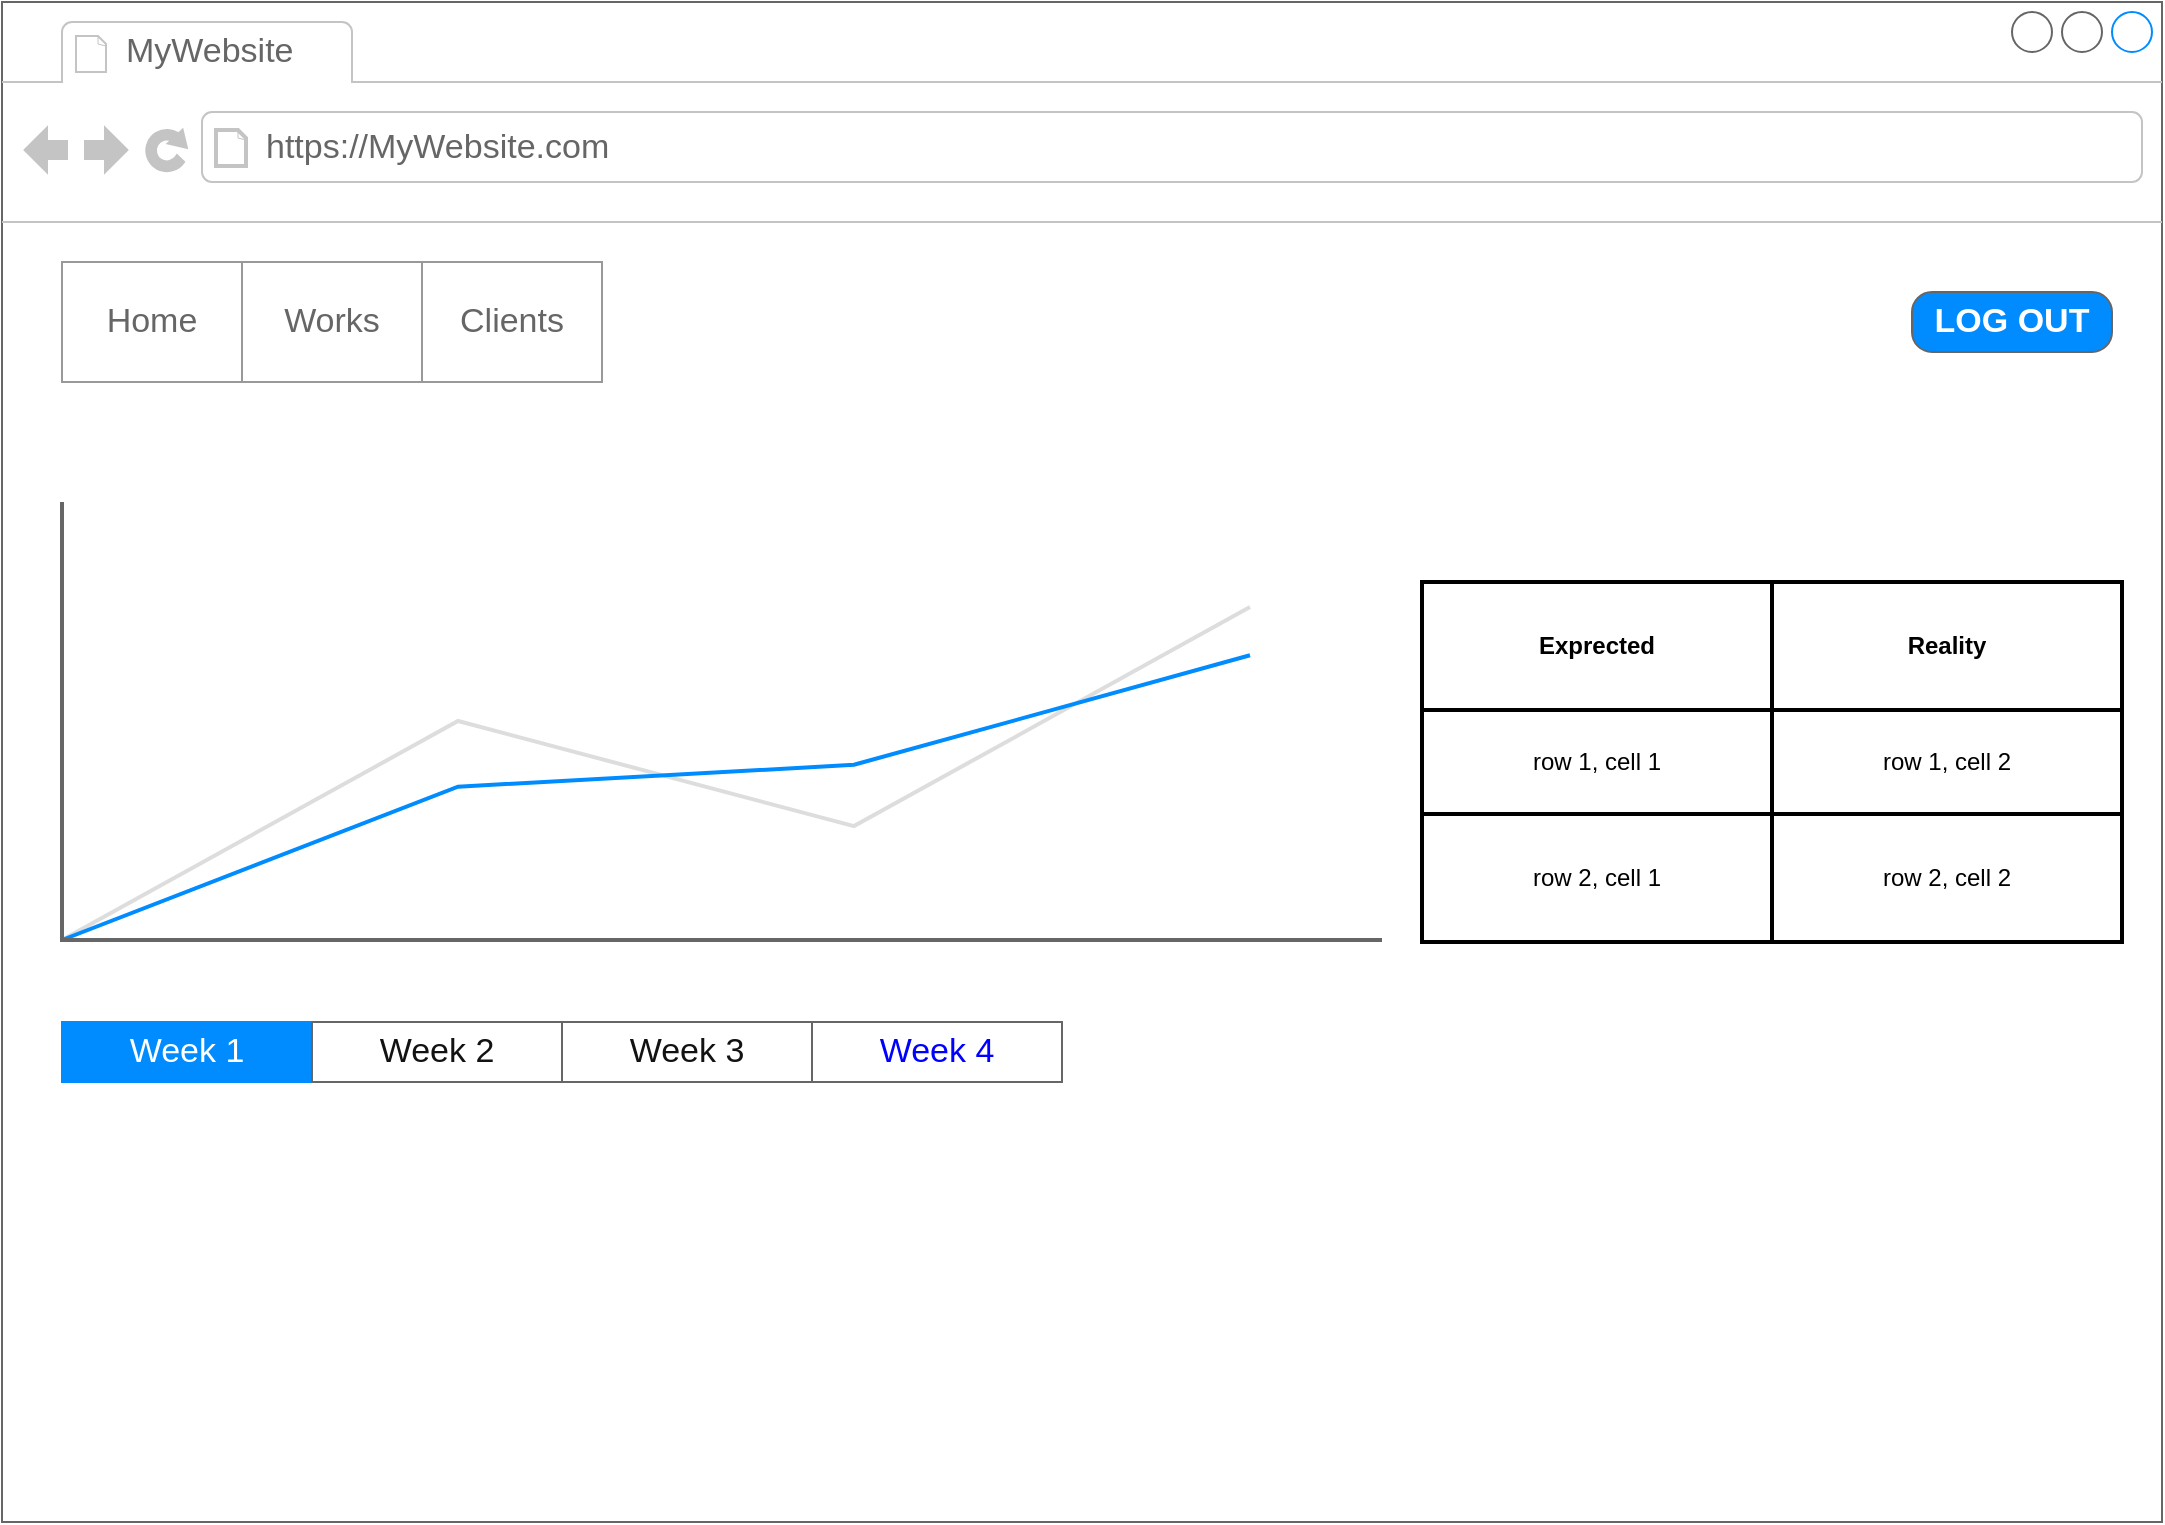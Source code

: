 <mxfile version="26.1.2" pages="4">
  <diagram id="oakZgXunl-xZXMiQX69y" name="Home">
    <mxGraphModel dx="1588" dy="840" grid="1" gridSize="10" guides="1" tooltips="1" connect="1" arrows="1" fold="1" page="1" pageScale="1" pageWidth="1169" pageHeight="827" math="0" shadow="0">
      <root>
        <mxCell id="0" />
        <mxCell id="1" parent="0" />
        <UserObject label="" link="data:page/id,JRR9_8qHI7fLhvj9eIIW" id="lMAHNTts_GZT-Zwx7K5v-1">
          <mxCell style="strokeWidth=1;shadow=0;dashed=0;align=center;html=1;shape=mxgraph.mockup.containers.browserWindow;rSize=0;strokeColor=#666666;strokeColor2=#008cff;strokeColor3=#c4c4c4;mainText=,;recursiveResize=0;" vertex="1" parent="1">
            <mxGeometry x="40" y="60" width="1080" height="760" as="geometry" />
          </mxCell>
        </UserObject>
        <mxCell id="lMAHNTts_GZT-Zwx7K5v-2" value="MyWebsite" style="strokeWidth=1;shadow=0;dashed=0;align=center;html=1;shape=mxgraph.mockup.containers.anchor;fontSize=17;fontColor=#666666;align=left;whiteSpace=wrap;" vertex="1" parent="lMAHNTts_GZT-Zwx7K5v-1">
          <mxGeometry x="60" y="12" width="110" height="26" as="geometry" />
        </mxCell>
        <mxCell id="lMAHNTts_GZT-Zwx7K5v-3" value="https://MyWebsite.com" style="strokeWidth=1;shadow=0;dashed=0;align=center;html=1;shape=mxgraph.mockup.containers.anchor;rSize=0;fontSize=17;fontColor=#666666;align=left;" vertex="1" parent="lMAHNTts_GZT-Zwx7K5v-1">
          <mxGeometry x="130" y="60" width="250" height="26" as="geometry" />
        </mxCell>
        <UserObject label="" id="QwOwT2vJdSfn-jVmdGyz-1">
          <mxCell style="swimlane;shape=mxgraph.bootstrap.anchor;strokeColor=#999999;fillColor=#ffffff;fontColor=#666666;childLayout=stackLayout;horizontal=0;startSize=0;horizontalStack=1;resizeParent=1;resizeParentMax=0;resizeLast=0;collapsible=0;marginBottom=0;whiteSpace=wrap;html=1;" vertex="1" parent="lMAHNTts_GZT-Zwx7K5v-1">
            <mxGeometry x="30" y="130" width="270" height="60" as="geometry" />
          </mxCell>
        </UserObject>
        <UserObject label="Home" link="data:page/id,oakZgXunl-xZXMiQX69y" id="QwOwT2vJdSfn-jVmdGyz-2">
          <mxCell style="text;strokeColor=inherit;align=center;verticalAlign=middle;spacingLeft=10;spacingRight=10;overflow=hidden;points=[[0,0.5],[1,0.5]];portConstraint=eastwest;rotatable=0;whiteSpace=wrap;html=1;fillColor=inherit;fontColor=inherit;fontSize=17;" vertex="1" parent="QwOwT2vJdSfn-jVmdGyz-1">
            <mxGeometry width="90" height="60" as="geometry" />
          </mxCell>
        </UserObject>
        <UserObject label="Works" link="data:page/id,rUJDB2e1-aHOKuN4V77b" id="QwOwT2vJdSfn-jVmdGyz-3">
          <mxCell style="text;strokeColor=inherit;align=center;verticalAlign=middle;spacingLeft=10;spacingRight=10;overflow=hidden;points=[[0,0.5],[1,0.5]];portConstraint=eastwest;rotatable=0;whiteSpace=wrap;html=1;fillColor=inherit;fontColor=inherit;fontSize=17;" vertex="1" parent="QwOwT2vJdSfn-jVmdGyz-1">
            <mxGeometry x="90" width="90" height="60" as="geometry" />
          </mxCell>
        </UserObject>
        <UserObject label="Clients" link="data:page/id,JRR9_8qHI7fLhvj9eIIW" id="QwOwT2vJdSfn-jVmdGyz-4">
          <mxCell style="text;strokeColor=inherit;align=center;verticalAlign=middle;spacingLeft=10;spacingRight=10;overflow=hidden;points=[[0,0.5],[1,0.5]];portConstraint=eastwest;rotatable=0;whiteSpace=wrap;html=1;fillColor=inherit;fontColor=inherit;fontSize=17;" vertex="1" parent="QwOwT2vJdSfn-jVmdGyz-1">
            <mxGeometry x="180" width="90" height="60" as="geometry" />
          </mxCell>
        </UserObject>
        <mxCell id="-QMi8itpTTiqh_sRAj96-1" value="LOG OUT" style="strokeWidth=1;shadow=0;dashed=0;align=center;html=1;shape=mxgraph.mockup.buttons.button;strokeColor=#666666;fontColor=#ffffff;mainText=;buttonStyle=round;fontSize=17;fontStyle=1;fillColor=light-dark(#008CFF,#990000);whiteSpace=wrap;" vertex="1" parent="lMAHNTts_GZT-Zwx7K5v-1">
          <mxGeometry x="955" y="145" width="100" height="30" as="geometry" />
        </mxCell>
        <mxCell id="-QMi8itpTTiqh_sRAj96-2" value="" style="verticalLabelPosition=bottom;shadow=0;dashed=0;align=center;html=1;verticalAlign=top;strokeWidth=1;shape=mxgraph.mockup.graphics.lineChart;strokeColor=none;strokeColor2=#666666;strokeColor3=#008cff;strokeColor4=#dddddd;" vertex="1" parent="lMAHNTts_GZT-Zwx7K5v-1">
          <mxGeometry x="30" y="250" width="660" height="219" as="geometry" />
        </mxCell>
        <mxCell id="-QMi8itpTTiqh_sRAj96-4" value="" style="swimlane;shape=mxgraph.bootstrap.anchor;strokeColor=#666666;fillColor=#ffffff;fontColor=#0000FF;fontStyle=0;childLayout=stackLayout;horizontal=0;startSize=0;horizontalStack=1;resizeParent=1;resizeParentMax=0;resizeLast=0;collapsible=0;marginBottom=0;whiteSpace=wrap;html=1;" vertex="1" parent="lMAHNTts_GZT-Zwx7K5v-1">
          <mxGeometry x="30" y="510" width="500" height="30" as="geometry" />
        </mxCell>
        <mxCell id="-QMi8itpTTiqh_sRAj96-5" value="Week 1" style="text;strokeColor=#008CFF;align=center;verticalAlign=middle;spacingLeft=10;spacingRight=10;overflow=hidden;points=[[0,0.5],[1,0.5]];portConstraint=eastwest;rotatable=0;whiteSpace=wrap;html=1;fillColor=#008CFF;fontColor=#ffffff;fontSize=17;" vertex="1" parent="-QMi8itpTTiqh_sRAj96-4">
          <mxGeometry width="125" height="30" as="geometry" />
        </mxCell>
        <mxCell id="-QMi8itpTTiqh_sRAj96-6" value="&lt;span style=&quot;color: rgb(18, 18, 18);&quot;&gt;Week 2&lt;/span&gt;" style="text;strokeColor=inherit;align=center;verticalAlign=middle;spacingLeft=10;spacingRight=10;overflow=hidden;points=[[0,0.5],[1,0.5]];portConstraint=eastwest;rotatable=0;whiteSpace=wrap;html=1;fillColor=inherit;fontColor=inherit;fontSize=17;" vertex="1" parent="-QMi8itpTTiqh_sRAj96-4">
          <mxGeometry x="125" width="125" height="30" as="geometry" />
        </mxCell>
        <mxCell id="-QMi8itpTTiqh_sRAj96-7" value="&lt;span style=&quot;color: rgb(18, 18, 18);&quot;&gt;Week 3&lt;/span&gt;" style="text;strokeColor=inherit;align=center;verticalAlign=middle;spacingLeft=10;spacingRight=10;overflow=hidden;points=[[0,0.5],[1,0.5]];portConstraint=eastwest;rotatable=0;whiteSpace=wrap;html=1;fillColor=inherit;fontColor=inherit;fontSize=17;" vertex="1" parent="-QMi8itpTTiqh_sRAj96-4">
          <mxGeometry x="250" width="125" height="30" as="geometry" />
        </mxCell>
        <mxCell id="-QMi8itpTTiqh_sRAj96-8" value="Week 4" style="text;strokeColor=inherit;align=center;verticalAlign=middle;spacingLeft=10;spacingRight=10;overflow=hidden;points=[[0,0.5],[1,0.5]];portConstraint=eastwest;rotatable=0;whiteSpace=wrap;html=1;fillColor=inherit;fontColor=inherit;fontSize=17;" vertex="1" parent="-QMi8itpTTiqh_sRAj96-4">
          <mxGeometry x="375" width="125" height="30" as="geometry" />
        </mxCell>
        <mxCell id="-QMi8itpTTiqh_sRAj96-11" value="" style="shape=table;html=1;whiteSpace=wrap;startSize=0;container=1;collapsible=0;childLayout=tableLayout;strokeWidth=2;" vertex="1" parent="1">
          <mxGeometry x="750" y="350" width="350" height="180" as="geometry" />
        </mxCell>
        <mxCell id="-QMi8itpTTiqh_sRAj96-12" value="" style="shape=tableRow;horizontal=0;startSize=0;swimlaneHead=0;swimlaneBody=0;top=0;left=0;bottom=0;right=0;collapsible=0;dropTarget=0;fillColor=none;points=[[0,0.5],[1,0.5]];portConstraint=eastwest;" vertex="1" parent="-QMi8itpTTiqh_sRAj96-11">
          <mxGeometry width="350" height="64" as="geometry" />
        </mxCell>
        <mxCell id="-QMi8itpTTiqh_sRAj96-13" value="Exprected" style="shape=partialRectangle;html=1;whiteSpace=wrap;connectable=0;fillColor=none;top=0;left=0;bottom=0;right=0;overflow=hidden;fontStyle=1" vertex="1" parent="-QMi8itpTTiqh_sRAj96-12">
          <mxGeometry width="175" height="64" as="geometry">
            <mxRectangle width="175" height="64" as="alternateBounds" />
          </mxGeometry>
        </mxCell>
        <mxCell id="-QMi8itpTTiqh_sRAj96-14" value="Reality" style="shape=partialRectangle;html=1;whiteSpace=wrap;connectable=0;fillColor=none;top=0;left=0;bottom=0;right=0;overflow=hidden;fontStyle=1" vertex="1" parent="-QMi8itpTTiqh_sRAj96-12">
          <mxGeometry x="175" width="175" height="64" as="geometry">
            <mxRectangle width="175" height="64" as="alternateBounds" />
          </mxGeometry>
        </mxCell>
        <mxCell id="-QMi8itpTTiqh_sRAj96-15" value="" style="shape=tableRow;horizontal=0;startSize=0;swimlaneHead=0;swimlaneBody=0;top=0;left=0;bottom=0;right=0;collapsible=0;dropTarget=0;fillColor=none;points=[[0,0.5],[1,0.5]];portConstraint=eastwest;" vertex="1" parent="-QMi8itpTTiqh_sRAj96-11">
          <mxGeometry y="64" width="350" height="52" as="geometry" />
        </mxCell>
        <mxCell id="-QMi8itpTTiqh_sRAj96-16" value="row 1, cell 1" style="shape=partialRectangle;html=1;whiteSpace=wrap;connectable=0;fillColor=none;top=0;left=0;bottom=0;right=0;overflow=hidden;" vertex="1" parent="-QMi8itpTTiqh_sRAj96-15">
          <mxGeometry width="175" height="52" as="geometry">
            <mxRectangle width="175" height="52" as="alternateBounds" />
          </mxGeometry>
        </mxCell>
        <mxCell id="-QMi8itpTTiqh_sRAj96-17" value="row 1, cell 2" style="shape=partialRectangle;html=1;whiteSpace=wrap;connectable=0;fillColor=none;top=0;left=0;bottom=0;right=0;overflow=hidden;" vertex="1" parent="-QMi8itpTTiqh_sRAj96-15">
          <mxGeometry x="175" width="175" height="52" as="geometry">
            <mxRectangle width="175" height="52" as="alternateBounds" />
          </mxGeometry>
        </mxCell>
        <mxCell id="-QMi8itpTTiqh_sRAj96-18" value="" style="shape=tableRow;horizontal=0;startSize=0;swimlaneHead=0;swimlaneBody=0;top=0;left=0;bottom=0;right=0;collapsible=0;dropTarget=0;fillColor=none;points=[[0,0.5],[1,0.5]];portConstraint=eastwest;" vertex="1" parent="-QMi8itpTTiqh_sRAj96-11">
          <mxGeometry y="116" width="350" height="64" as="geometry" />
        </mxCell>
        <mxCell id="-QMi8itpTTiqh_sRAj96-19" value="row 2, cell 1" style="shape=partialRectangle;html=1;whiteSpace=wrap;connectable=0;fillColor=none;top=0;left=0;bottom=0;right=0;overflow=hidden;" vertex="1" parent="-QMi8itpTTiqh_sRAj96-18">
          <mxGeometry width="175" height="64" as="geometry">
            <mxRectangle width="175" height="64" as="alternateBounds" />
          </mxGeometry>
        </mxCell>
        <mxCell id="-QMi8itpTTiqh_sRAj96-20" value="row 2, cell 2" style="shape=partialRectangle;html=1;whiteSpace=wrap;connectable=0;fillColor=none;top=0;left=0;bottom=0;right=0;overflow=hidden;" vertex="1" parent="-QMi8itpTTiqh_sRAj96-18">
          <mxGeometry x="175" width="175" height="64" as="geometry">
            <mxRectangle width="175" height="64" as="alternateBounds" />
          </mxGeometry>
        </mxCell>
      </root>
    </mxGraphModel>
  </diagram>
  <diagram name="Work" id="rUJDB2e1-aHOKuN4V77b">
    <mxGraphModel dx="1588" dy="840" grid="1" gridSize="10" guides="1" tooltips="1" connect="1" arrows="1" fold="1" page="1" pageScale="1" pageWidth="1169" pageHeight="827" math="0" shadow="0">
      <root>
        <mxCell id="0" />
        <mxCell id="1" parent="0" />
        <UserObject label="" link="data:page/id,JRR9_8qHI7fLhvj9eIIW" id="mn9egms00ZXPONZoRoDr-1">
          <mxCell style="strokeWidth=1;shadow=0;dashed=0;align=center;html=1;shape=mxgraph.mockup.containers.browserWindow;rSize=0;strokeColor=#666666;strokeColor2=#008cff;strokeColor3=#c4c4c4;mainText=,;recursiveResize=0;" vertex="1" parent="1">
            <mxGeometry x="40" y="34" width="1080" height="760" as="geometry" />
          </mxCell>
        </UserObject>
        <mxCell id="mn9egms00ZXPONZoRoDr-2" value="MyWebsite" style="strokeWidth=1;shadow=0;dashed=0;align=center;html=1;shape=mxgraph.mockup.containers.anchor;fontSize=17;fontColor=#666666;align=left;whiteSpace=wrap;" vertex="1" parent="mn9egms00ZXPONZoRoDr-1">
          <mxGeometry x="60" y="12" width="110" height="26" as="geometry" />
        </mxCell>
        <mxCell id="mn9egms00ZXPONZoRoDr-3" value="https://MyWebsite.com" style="strokeWidth=1;shadow=0;dashed=0;align=center;html=1;shape=mxgraph.mockup.containers.anchor;rSize=0;fontSize=17;fontColor=#666666;align=left;" vertex="1" parent="mn9egms00ZXPONZoRoDr-1">
          <mxGeometry x="130" y="60" width="250" height="26" as="geometry" />
        </mxCell>
        <mxCell id="T5lVTDVPFw0_-l8qNyuC-1" value="" style="verticalLabelPosition=bottom;shadow=0;dashed=0;align=center;html=1;verticalAlign=top;strokeWidth=1;shape=mxgraph.mockup.graphics.simpleIcon;strokeColor=#999999;" vertex="1" parent="mn9egms00ZXPONZoRoDr-1">
          <mxGeometry x="60" y="304" width="220" height="140" as="geometry" />
        </mxCell>
        <mxCell id="T5lVTDVPFw0_-l8qNyuC-4" value="" style="verticalLabelPosition=bottom;shadow=0;dashed=0;align=center;html=1;verticalAlign=top;strokeWidth=1;shape=mxgraph.mockup.graphics.simpleIcon;strokeColor=#999999;" vertex="1" parent="mn9egms00ZXPONZoRoDr-1">
          <mxGeometry x="310" y="304" width="220" height="140" as="geometry" />
        </mxCell>
        <mxCell id="T5lVTDVPFw0_-l8qNyuC-3" value="" style="verticalLabelPosition=bottom;shadow=0;dashed=0;align=center;html=1;verticalAlign=top;strokeWidth=1;shape=mxgraph.mockup.graphics.simpleIcon;strokeColor=#999999;" vertex="1" parent="mn9egms00ZXPONZoRoDr-1">
          <mxGeometry x="560" y="304" width="220" height="140" as="geometry" />
        </mxCell>
        <mxCell id="T5lVTDVPFw0_-l8qNyuC-2" value="" style="verticalLabelPosition=bottom;shadow=0;dashed=0;align=center;html=1;verticalAlign=top;strokeWidth=1;shape=mxgraph.mockup.graphics.simpleIcon;strokeColor=#999999;" vertex="1" parent="mn9egms00ZXPONZoRoDr-1">
          <mxGeometry x="810" y="304" width="220" height="140" as="geometry" />
        </mxCell>
        <mxCell id="T5lVTDVPFw0_-l8qNyuC-5" value="Add new work" style="strokeWidth=1;shadow=0;dashed=0;align=center;html=1;shape=mxgraph.mockup.buttons.button;strokeColor=#666666;fontColor=#ffffff;mainText=;buttonStyle=round;fontSize=17;fontStyle=1;fillColor=#008cff;whiteSpace=wrap;" vertex="1" parent="mn9egms00ZXPONZoRoDr-1">
          <mxGeometry x="425" y="540" width="230" height="40" as="geometry" />
        </mxCell>
        <mxCell id="T5lVTDVPFw0_-l8qNyuC-6" value="Photo" style="text;html=1;align=center;verticalAlign=middle;whiteSpace=wrap;rounded=0;fontSize=21;" vertex="1" parent="mn9egms00ZXPONZoRoDr-1">
          <mxGeometry x="780" y="334" width="140" height="80" as="geometry" />
        </mxCell>
        <mxCell id="T5lVTDVPFw0_-l8qNyuC-9" value="Photo" style="text;html=1;align=center;verticalAlign=middle;whiteSpace=wrap;rounded=0;fontSize=21;" vertex="1" parent="mn9egms00ZXPONZoRoDr-1">
          <mxGeometry x="290" y="334" width="140" height="80" as="geometry" />
        </mxCell>
        <mxCell id="T5lVTDVPFw0_-l8qNyuC-8" value="Photo" style="text;html=1;align=center;verticalAlign=middle;whiteSpace=wrap;rounded=0;fontSize=21;" vertex="1" parent="mn9egms00ZXPONZoRoDr-1">
          <mxGeometry x="30" y="334" width="140" height="80" as="geometry" />
        </mxCell>
        <mxCell id="T5lVTDVPFw0_-l8qNyuC-7" value="Photo" style="text;html=1;align=center;verticalAlign=middle;whiteSpace=wrap;rounded=0;fontSize=21;" vertex="1" parent="mn9egms00ZXPONZoRoDr-1">
          <mxGeometry x="530" y="334" width="140" height="80" as="geometry" />
        </mxCell>
        <mxCell id="T5lVTDVPFw0_-l8qNyuC-11" value="EDIT" style="strokeWidth=1;shadow=0;dashed=0;align=center;html=1;shape=mxgraph.mockup.buttons.button;strokeColor=#666666;fontColor=#ffffff;mainText=;buttonStyle=round;fontSize=17;fontStyle=1;fillColor=#008cff;whiteSpace=wrap;" vertex="1" parent="mn9egms00ZXPONZoRoDr-1">
          <mxGeometry x="190" y="330" width="80" height="20" as="geometry" />
        </mxCell>
        <mxCell id="T5lVTDVPFw0_-l8qNyuC-18" value="DELETE" style="strokeWidth=1;shadow=0;dashed=0;align=center;html=1;shape=mxgraph.mockup.buttons.button;strokeColor=#666666;fontColor=#ffffff;mainText=;buttonStyle=round;fontSize=17;fontStyle=1;fillColor=#008cff;whiteSpace=wrap;" vertex="1" parent="mn9egms00ZXPONZoRoDr-1">
          <mxGeometry x="940" y="414" width="80" height="20" as="geometry" />
        </mxCell>
        <mxCell id="T5lVTDVPFw0_-l8qNyuC-21" value="DELETE" style="strokeWidth=1;shadow=0;dashed=0;align=center;html=1;shape=mxgraph.mockup.buttons.button;strokeColor=#666666;fontColor=#ffffff;mainText=;buttonStyle=round;fontSize=17;fontStyle=1;fillColor=#008cff;whiteSpace=wrap;" vertex="1" parent="mn9egms00ZXPONZoRoDr-1">
          <mxGeometry x="190" y="414" width="80" height="20" as="geometry" />
        </mxCell>
        <mxCell id="T5lVTDVPFw0_-l8qNyuC-20" value="DELETE" style="strokeWidth=1;shadow=0;dashed=0;align=center;html=1;shape=mxgraph.mockup.buttons.button;strokeColor=#666666;fontColor=#ffffff;mainText=;buttonStyle=round;fontSize=17;fontStyle=1;fillColor=#008cff;whiteSpace=wrap;" vertex="1" parent="mn9egms00ZXPONZoRoDr-1">
          <mxGeometry x="440" y="414" width="80" height="20" as="geometry" />
        </mxCell>
        <mxCell id="T5lVTDVPFw0_-l8qNyuC-19" value="DELETE" style="strokeWidth=1;shadow=0;dashed=0;align=center;html=1;shape=mxgraph.mockup.buttons.button;strokeColor=#666666;fontColor=#ffffff;mainText=;buttonStyle=round;fontSize=17;fontStyle=1;fillColor=#008cff;whiteSpace=wrap;" vertex="1" parent="mn9egms00ZXPONZoRoDr-1">
          <mxGeometry x="690" y="414" width="80" height="20" as="geometry" />
        </mxCell>
        <mxCell id="T5lVTDVPFw0_-l8qNyuC-17" value="HISTORY" style="strokeWidth=1;shadow=0;dashed=0;align=center;html=1;shape=mxgraph.mockup.buttons.button;strokeColor=#666666;fontColor=#ffffff;mainText=;buttonStyle=round;fontSize=17;fontStyle=1;fillColor=#008cff;whiteSpace=wrap;" vertex="1" parent="mn9egms00ZXPONZoRoDr-1">
          <mxGeometry x="940" y="373.5" width="80" height="20" as="geometry" />
        </mxCell>
        <mxCell id="T5lVTDVPFw0_-l8qNyuC-24" value="EDIT" style="strokeWidth=1;shadow=0;dashed=0;align=center;html=1;shape=mxgraph.mockup.buttons.button;strokeColor=#666666;fontColor=#ffffff;mainText=;buttonStyle=round;fontSize=17;fontStyle=1;fillColor=#008cff;whiteSpace=wrap;" vertex="1" parent="mn9egms00ZXPONZoRoDr-1">
          <mxGeometry x="440" y="330" width="80" height="20" as="geometry" />
        </mxCell>
        <mxCell id="T5lVTDVPFw0_-l8qNyuC-23" value="EDIT" style="strokeWidth=1;shadow=0;dashed=0;align=center;html=1;shape=mxgraph.mockup.buttons.button;strokeColor=#666666;fontColor=#ffffff;mainText=;buttonStyle=round;fontSize=17;fontStyle=1;fillColor=#008cff;whiteSpace=wrap;" vertex="1" parent="mn9egms00ZXPONZoRoDr-1">
          <mxGeometry x="690" y="334" width="80" height="20" as="geometry" />
        </mxCell>
        <mxCell id="T5lVTDVPFw0_-l8qNyuC-22" value="EDIT" style="strokeWidth=1;shadow=0;dashed=0;align=center;html=1;shape=mxgraph.mockup.buttons.button;strokeColor=#666666;fontColor=#ffffff;mainText=;buttonStyle=round;fontSize=17;fontStyle=1;fillColor=#008cff;whiteSpace=wrap;" vertex="1" parent="mn9egms00ZXPONZoRoDr-1">
          <mxGeometry x="940" y="334" width="80" height="20" as="geometry" />
        </mxCell>
        <mxCell id="T5lVTDVPFw0_-l8qNyuC-27" value="HISTORY" style="strokeWidth=1;shadow=0;dashed=0;align=center;html=1;shape=mxgraph.mockup.buttons.button;strokeColor=#666666;fontColor=#ffffff;mainText=;buttonStyle=round;fontSize=17;fontStyle=1;fillColor=#008cff;whiteSpace=wrap;" vertex="1" parent="mn9egms00ZXPONZoRoDr-1">
          <mxGeometry x="190" y="370" width="80" height="20" as="geometry" />
        </mxCell>
        <mxCell id="T5lVTDVPFw0_-l8qNyuC-26" value="HISTORY" style="strokeWidth=1;shadow=0;dashed=0;align=center;html=1;shape=mxgraph.mockup.buttons.button;strokeColor=#666666;fontColor=#ffffff;mainText=;buttonStyle=round;fontSize=17;fontStyle=1;fillColor=#008cff;whiteSpace=wrap;" vertex="1" parent="mn9egms00ZXPONZoRoDr-1">
          <mxGeometry x="440" y="373.5" width="80" height="20" as="geometry" />
        </mxCell>
        <mxCell id="T5lVTDVPFw0_-l8qNyuC-25" value="HISTORY" style="strokeWidth=1;shadow=0;dashed=0;align=center;html=1;shape=mxgraph.mockup.buttons.button;strokeColor=#666666;fontColor=#ffffff;mainText=;buttonStyle=round;fontSize=17;fontStyle=1;fillColor=#008cff;whiteSpace=wrap;" vertex="1" parent="mn9egms00ZXPONZoRoDr-1">
          <mxGeometry x="690" y="373.5" width="80" height="20" as="geometry" />
        </mxCell>
        <mxCell id="4C7yvV254njG1UpSoBur-1" value="" style="verticalLabelPosition=bottom;shadow=0;dashed=0;align=center;html=1;verticalAlign=top;strokeWidth=1;shape=mxgraph.mockup.misc.progressBar;fillColor=#cccccc;strokeColor=none;fillColor2=#99ddff;barPos=80;" vertex="1" parent="mn9egms00ZXPONZoRoDr-1">
          <mxGeometry x="65" y="466" width="200" height="20" as="geometry" />
        </mxCell>
        <mxCell id="4C7yvV254njG1UpSoBur-4" value="" style="verticalLabelPosition=bottom;shadow=0;dashed=0;align=center;html=1;verticalAlign=top;strokeWidth=1;shape=mxgraph.mockup.misc.progressBar;fillColor=#cccccc;strokeColor=none;fillColor2=#99ddff;barPos=50.667;" vertex="1" parent="mn9egms00ZXPONZoRoDr-1">
          <mxGeometry x="320" y="466" width="200" height="20" as="geometry" />
        </mxCell>
        <mxCell id="4C7yvV254njG1UpSoBur-3" value="" style="verticalLabelPosition=bottom;shadow=0;dashed=0;align=center;html=1;verticalAlign=top;strokeWidth=1;shape=mxgraph.mockup.misc.progressBar;fillColor=#cccccc;strokeColor=none;fillColor2=#99ddff;barPos=91.333;" vertex="1" parent="mn9egms00ZXPONZoRoDr-1">
          <mxGeometry x="820" y="466" width="200" height="20" as="geometry" />
        </mxCell>
        <mxCell id="4C7yvV254njG1UpSoBur-2" value="" style="verticalLabelPosition=bottom;shadow=0;dashed=0;align=center;html=1;verticalAlign=top;strokeWidth=1;shape=mxgraph.mockup.misc.progressBar;fillColor=#cccccc;strokeColor=none;fillColor2=#99ddff;barPos=21.667;" vertex="1" parent="mn9egms00ZXPONZoRoDr-1">
          <mxGeometry x="570" y="466" width="200" height="20" as="geometry" />
        </mxCell>
        <UserObject label="" id="raXtP2LeAZRcch0WTN5w-1">
          <mxCell style="swimlane;shape=mxgraph.bootstrap.anchor;strokeColor=#999999;fillColor=#ffffff;fontColor=#666666;childLayout=stackLayout;horizontal=0;startSize=0;horizontalStack=1;resizeParent=1;resizeParentMax=0;resizeLast=0;collapsible=0;marginBottom=0;whiteSpace=wrap;html=1;" vertex="1" parent="mn9egms00ZXPONZoRoDr-1">
            <mxGeometry x="60" y="156" width="270" height="60" as="geometry" />
          </mxCell>
        </UserObject>
        <UserObject label="Home" link="data:page/id,oakZgXunl-xZXMiQX69y" id="raXtP2LeAZRcch0WTN5w-2">
          <mxCell style="text;strokeColor=inherit;align=center;verticalAlign=middle;spacingLeft=10;spacingRight=10;overflow=hidden;points=[[0,0.5],[1,0.5]];portConstraint=eastwest;rotatable=0;whiteSpace=wrap;html=1;fillColor=inherit;fontColor=inherit;fontSize=17;" vertex="1" parent="raXtP2LeAZRcch0WTN5w-1">
            <mxGeometry width="90" height="60" as="geometry" />
          </mxCell>
        </UserObject>
        <UserObject label="Works" link="data:page/id,rUJDB2e1-aHOKuN4V77b" id="raXtP2LeAZRcch0WTN5w-3">
          <mxCell style="text;strokeColor=inherit;align=center;verticalAlign=middle;spacingLeft=10;spacingRight=10;overflow=hidden;points=[[0,0.5],[1,0.5]];portConstraint=eastwest;rotatable=0;whiteSpace=wrap;html=1;fillColor=inherit;fontColor=inherit;fontSize=17;" vertex="1" parent="raXtP2LeAZRcch0WTN5w-1">
            <mxGeometry x="90" width="90" height="60" as="geometry" />
          </mxCell>
        </UserObject>
        <UserObject label="Clients" link="data:page/id,JRR9_8qHI7fLhvj9eIIW" id="raXtP2LeAZRcch0WTN5w-4">
          <mxCell style="text;strokeColor=inherit;align=center;verticalAlign=middle;spacingLeft=10;spacingRight=10;overflow=hidden;points=[[0,0.5],[1,0.5]];portConstraint=eastwest;rotatable=0;whiteSpace=wrap;html=1;fillColor=inherit;fontColor=inherit;fontSize=17;" vertex="1" parent="raXtP2LeAZRcch0WTN5w-1">
            <mxGeometry x="180" width="90" height="60" as="geometry" />
          </mxCell>
        </UserObject>
        <mxCell id="5NaMMw4aBh9l54AUI401-1" value="LOG OUT" style="strokeWidth=1;shadow=0;dashed=0;align=center;html=1;shape=mxgraph.mockup.buttons.button;strokeColor=#666666;fontColor=#ffffff;mainText=;buttonStyle=round;fontSize=17;fontStyle=1;fillColor=light-dark(#008CFF,#990000);whiteSpace=wrap;" vertex="1" parent="mn9egms00ZXPONZoRoDr-1">
          <mxGeometry x="960" y="171" width="100" height="30" as="geometry" />
        </mxCell>
      </root>
    </mxGraphModel>
  </diagram>
  <diagram id="JRR9_8qHI7fLhvj9eIIW" name="Client">
    <mxGraphModel dx="1588" dy="840" grid="1" gridSize="10" guides="1" tooltips="1" connect="1" arrows="1" fold="1" page="1" pageScale="1" pageWidth="1169" pageHeight="827" math="0" shadow="0">
      <root>
        <mxCell id="0" />
        <mxCell id="1" parent="0" />
        <UserObject label="" link="data:page/id,rUJDB2e1-aHOKuN4V77b" id="wdCMuEZPOzMlfhNugdNL-1">
          <mxCell style="swimlane;shape=mxgraph.bootstrap.anchor;strokeColor=#999999;fillColor=#ffffff;fontColor=#666666;childLayout=stackLayout;horizontal=0;startSize=0;horizontalStack=1;resizeParent=1;resizeParentMax=0;resizeLast=0;collapsible=0;marginBottom=0;whiteSpace=wrap;html=1;" vertex="1" parent="1">
            <mxGeometry x="70" y="180" width="270" height="60" as="geometry" />
          </mxCell>
        </UserObject>
        <mxCell id="wdCMuEZPOzMlfhNugdNL-2" value="Works" style="text;strokeColor=inherit;align=center;verticalAlign=middle;spacingLeft=10;spacingRight=10;overflow=hidden;points=[[0,0.5],[1,0.5]];portConstraint=eastwest;rotatable=0;whiteSpace=wrap;html=1;fillColor=inherit;fontColor=inherit;fontSize=17;" vertex="1" parent="wdCMuEZPOzMlfhNugdNL-1">
          <mxGeometry width="90" height="60" as="geometry" />
        </mxCell>
        <mxCell id="wdCMuEZPOzMlfhNugdNL-3" value="Clients" style="text;strokeColor=inherit;align=center;verticalAlign=middle;spacingLeft=10;spacingRight=10;overflow=hidden;points=[[0,0.5],[1,0.5]];portConstraint=eastwest;rotatable=0;whiteSpace=wrap;html=1;fillColor=inherit;fontColor=inherit;fontSize=17;" vertex="1" parent="wdCMuEZPOzMlfhNugdNL-1">
          <mxGeometry x="90" width="90" height="60" as="geometry" />
        </mxCell>
        <mxCell id="wdCMuEZPOzMlfhNugdNL-4" value="Progress" style="text;strokeColor=inherit;align=center;verticalAlign=middle;spacingLeft=10;spacingRight=10;overflow=hidden;points=[[0,0.5],[1,0.5]];portConstraint=eastwest;rotatable=0;whiteSpace=wrap;html=1;fillColor=inherit;fontColor=inherit;fontSize=17;" vertex="1" parent="wdCMuEZPOzMlfhNugdNL-1">
          <mxGeometry x="180" width="90" height="60" as="geometry" />
        </mxCell>
        <UserObject label="" link="data:page/id,JRR9_8qHI7fLhvj9eIIW" id="GEIvFSHRMkRsGlVsq-UO-1">
          <mxCell style="strokeWidth=1;shadow=0;dashed=0;align=center;html=1;shape=mxgraph.mockup.containers.browserWindow;rSize=0;strokeColor=#666666;strokeColor2=#008cff;strokeColor3=#c4c4c4;mainText=,;recursiveResize=0;" vertex="1" parent="1">
            <mxGeometry x="45" y="34" width="1080" height="760" as="geometry" />
          </mxCell>
        </UserObject>
        <mxCell id="GEIvFSHRMkRsGlVsq-UO-2" value="MyWebsite" style="strokeWidth=1;shadow=0;dashed=0;align=center;html=1;shape=mxgraph.mockup.containers.anchor;fontSize=17;fontColor=#666666;align=left;whiteSpace=wrap;" vertex="1" parent="GEIvFSHRMkRsGlVsq-UO-1">
          <mxGeometry x="60" y="12" width="110" height="26" as="geometry" />
        </mxCell>
        <mxCell id="GEIvFSHRMkRsGlVsq-UO-3" value="https://MyWebsite.com" style="strokeWidth=1;shadow=0;dashed=0;align=center;html=1;shape=mxgraph.mockup.containers.anchor;rSize=0;fontSize=17;fontColor=#666666;align=left;" vertex="1" parent="GEIvFSHRMkRsGlVsq-UO-1">
          <mxGeometry x="130" y="60" width="250" height="26" as="geometry" />
        </mxCell>
        <UserObject label="" id="-ss_Ojv0etwnzDqCWyg5-1">
          <mxCell style="swimlane;shape=mxgraph.bootstrap.anchor;strokeColor=#999999;fillColor=#ffffff;fontColor=#666666;childLayout=stackLayout;horizontal=0;startSize=0;horizontalStack=1;resizeParent=1;resizeParentMax=0;resizeLast=0;collapsible=0;marginBottom=0;whiteSpace=wrap;html=1;" vertex="1" parent="GEIvFSHRMkRsGlVsq-UO-1">
            <mxGeometry x="95" y="150" width="270" height="60" as="geometry" />
          </mxCell>
        </UserObject>
        <UserObject label="Home" link="data:page/id,oakZgXunl-xZXMiQX69y" id="-ss_Ojv0etwnzDqCWyg5-4">
          <mxCell style="text;strokeColor=inherit;align=center;verticalAlign=middle;spacingLeft=10;spacingRight=10;overflow=hidden;points=[[0,0.5],[1,0.5]];portConstraint=eastwest;rotatable=0;whiteSpace=wrap;html=1;fillColor=inherit;fontColor=inherit;fontSize=17;" vertex="1" parent="-ss_Ojv0etwnzDqCWyg5-1">
            <mxGeometry width="90" height="60" as="geometry" />
          </mxCell>
        </UserObject>
        <UserObject label="Works" link="data:page/id,rUJDB2e1-aHOKuN4V77b" id="-ss_Ojv0etwnzDqCWyg5-2">
          <mxCell style="text;strokeColor=inherit;align=center;verticalAlign=middle;spacingLeft=10;spacingRight=10;overflow=hidden;points=[[0,0.5],[1,0.5]];portConstraint=eastwest;rotatable=0;whiteSpace=wrap;html=1;fillColor=inherit;fontColor=inherit;fontSize=17;" vertex="1" parent="-ss_Ojv0etwnzDqCWyg5-1">
            <mxGeometry x="90" width="90" height="60" as="geometry" />
          </mxCell>
        </UserObject>
        <UserObject label="Clients" link="data:page/id,JRR9_8qHI7fLhvj9eIIW" id="-ss_Ojv0etwnzDqCWyg5-3">
          <mxCell style="text;strokeColor=inherit;align=center;verticalAlign=middle;spacingLeft=10;spacingRight=10;overflow=hidden;points=[[0,0.5],[1,0.5]];portConstraint=eastwest;rotatable=0;whiteSpace=wrap;html=1;fillColor=inherit;fontColor=inherit;fontSize=17;" vertex="1" parent="-ss_Ojv0etwnzDqCWyg5-1">
            <mxGeometry x="180" width="90" height="60" as="geometry" />
          </mxCell>
        </UserObject>
        <mxCell id="zDDEdzZokX0lup9VX6RT-47" value="" style="verticalLabelPosition=bottom;shadow=0;dashed=0;align=center;html=1;verticalAlign=top;strokeWidth=1;shape=mxgraph.mockup.graphics.simpleIcon;strokeColor=#999999;" vertex="1" parent="GEIvFSHRMkRsGlVsq-UO-1">
          <mxGeometry x="95" y="260" width="250" height="140" as="geometry" />
        </mxCell>
        <mxCell id="zDDEdzZokX0lup9VX6RT-49" value="" style="verticalLabelPosition=bottom;shadow=0;dashed=0;align=center;html=1;verticalAlign=top;strokeWidth=1;shape=mxgraph.mockup.graphics.simpleIcon;strokeColor=#999999;" vertex="1" parent="GEIvFSHRMkRsGlVsq-UO-1">
          <mxGeometry x="410" y="260" width="250" height="140" as="geometry" />
        </mxCell>
        <mxCell id="zDDEdzZokX0lup9VX6RT-48" value="" style="verticalLabelPosition=bottom;shadow=0;dashed=0;align=center;html=1;verticalAlign=top;strokeWidth=1;shape=mxgraph.mockup.graphics.simpleIcon;strokeColor=#999999;" vertex="1" parent="GEIvFSHRMkRsGlVsq-UO-1">
          <mxGeometry x="720" y="260" width="250" height="140" as="geometry" />
        </mxCell>
        <mxCell id="VW-kodvK1GaT1NVErdkn-1" value="Add new client" style="strokeWidth=1;shadow=0;dashed=0;align=center;html=1;shape=mxgraph.mockup.buttons.button;strokeColor=#666666;fontColor=#ffffff;mainText=;buttonStyle=round;fontSize=17;fontStyle=1;fillColor=#008cff;whiteSpace=wrap;" vertex="1" parent="GEIvFSHRMkRsGlVsq-UO-1">
          <mxGeometry x="420" y="520" width="230" height="40" as="geometry" />
        </mxCell>
        <mxCell id="VW-kodvK1GaT1NVErdkn-2" value="EMAIL" style="text;html=1;align=center;verticalAlign=middle;whiteSpace=wrap;rounded=0;fontSize=20;" vertex="1" parent="GEIvFSHRMkRsGlVsq-UO-1">
          <mxGeometry x="70" y="315" width="170" height="30" as="geometry" />
        </mxCell>
        <mxCell id="VW-kodvK1GaT1NVErdkn-5" value="NAME" style="text;html=1;align=center;verticalAlign=middle;whiteSpace=wrap;rounded=0;fontSize=20;" vertex="1" parent="GEIvFSHRMkRsGlVsq-UO-1">
          <mxGeometry x="70" y="270" width="170" height="30" as="geometry" />
        </mxCell>
        <mxCell id="VW-kodvK1GaT1NVErdkn-4" value="NAME" style="text;html=1;align=center;verticalAlign=middle;whiteSpace=wrap;rounded=0;fontSize=20;" vertex="1" parent="GEIvFSHRMkRsGlVsq-UO-1">
          <mxGeometry x="380" y="270" width="170" height="30" as="geometry" />
        </mxCell>
        <mxCell id="VW-kodvK1GaT1NVErdkn-6" style="edgeStyle=orthogonalEdgeStyle;rounded=0;orthogonalLoop=1;jettySize=auto;html=1;exitX=0.5;exitY=1;exitDx=0;exitDy=0;" edge="1" parent="GEIvFSHRMkRsGlVsq-UO-1" source="VW-kodvK1GaT1NVErdkn-4" target="VW-kodvK1GaT1NVErdkn-4">
          <mxGeometry relative="1" as="geometry" />
        </mxCell>
        <mxCell id="VW-kodvK1GaT1NVErdkn-3" value="NAME" style="text;html=1;align=center;verticalAlign=middle;whiteSpace=wrap;rounded=0;fontSize=20;" vertex="1" parent="GEIvFSHRMkRsGlVsq-UO-1">
          <mxGeometry x="690" y="270" width="170" height="30" as="geometry" />
        </mxCell>
        <mxCell id="VW-kodvK1GaT1NVErdkn-8" value="EMAIL" style="text;html=1;align=center;verticalAlign=middle;whiteSpace=wrap;rounded=0;fontSize=20;" vertex="1" parent="GEIvFSHRMkRsGlVsq-UO-1">
          <mxGeometry x="380" y="315" width="170" height="30" as="geometry" />
        </mxCell>
        <mxCell id="VW-kodvK1GaT1NVErdkn-7" value="EMAIL" style="text;html=1;align=center;verticalAlign=middle;whiteSpace=wrap;rounded=0;fontSize=20;" vertex="1" parent="GEIvFSHRMkRsGlVsq-UO-1">
          <mxGeometry x="690" y="315" width="170" height="30" as="geometry" />
        </mxCell>
        <mxCell id="VW-kodvK1GaT1NVErdkn-9" value="PHONE" style="text;html=1;align=center;verticalAlign=middle;whiteSpace=wrap;rounded=0;fontSize=20;" vertex="1" parent="GEIvFSHRMkRsGlVsq-UO-1">
          <mxGeometry x="690" y="356" width="170" height="30" as="geometry" />
        </mxCell>
        <mxCell id="VW-kodvK1GaT1NVErdkn-30" value="PHONE" style="text;html=1;align=center;verticalAlign=middle;whiteSpace=wrap;rounded=0;fontSize=20;" vertex="1" parent="GEIvFSHRMkRsGlVsq-UO-1">
          <mxGeometry x="380" y="356" width="170" height="30" as="geometry" />
        </mxCell>
        <mxCell id="VW-kodvK1GaT1NVErdkn-29" value="PHONE" style="text;html=1;align=center;verticalAlign=middle;whiteSpace=wrap;rounded=0;fontSize=20;" vertex="1" parent="GEIvFSHRMkRsGlVsq-UO-1">
          <mxGeometry x="70" y="356" width="170" height="30" as="geometry" />
        </mxCell>
        <mxCell id="VfaakaO-5duB7YLfPhCP-1" value="LOG OUT" style="strokeWidth=1;shadow=0;dashed=0;align=center;html=1;shape=mxgraph.mockup.buttons.button;strokeColor=#666666;fontColor=#ffffff;mainText=;buttonStyle=round;fontSize=17;fontStyle=1;fillColor=light-dark(#008CFF,#990000);whiteSpace=wrap;" vertex="1" parent="GEIvFSHRMkRsGlVsq-UO-1">
          <mxGeometry x="955" y="166" width="100" height="30" as="geometry" />
        </mxCell>
      </root>
    </mxGraphModel>
  </diagram>
  <diagram id="uZ3pqApwzgvF8ZPqNCTv" name="Log/Sign in">
    <mxGraphModel dx="1588" dy="840" grid="1" gridSize="10" guides="1" tooltips="1" connect="1" arrows="1" fold="1" page="1" pageScale="1" pageWidth="1169" pageHeight="827" math="0" shadow="0">
      <root>
        <mxCell id="0" />
        <mxCell id="1" parent="0" />
        <UserObject label="" link="data:page/id,JRR9_8qHI7fLhvj9eIIW" id="_LyODWj6S0tcNWaGNUDJ-1">
          <mxCell style="strokeWidth=1;shadow=0;dashed=0;align=center;html=1;shape=mxgraph.mockup.containers.browserWindow;rSize=0;strokeColor=#666666;strokeColor2=#008cff;strokeColor3=#c4c4c4;mainText=,;recursiveResize=0;" vertex="1" parent="1">
            <mxGeometry x="45" y="34" width="1080" height="760" as="geometry" />
          </mxCell>
        </UserObject>
        <mxCell id="_LyODWj6S0tcNWaGNUDJ-2" value="MyWebsite" style="strokeWidth=1;shadow=0;dashed=0;align=center;html=1;shape=mxgraph.mockup.containers.anchor;fontSize=17;fontColor=#666666;align=left;whiteSpace=wrap;" vertex="1" parent="_LyODWj6S0tcNWaGNUDJ-1">
          <mxGeometry x="60" y="12" width="110" height="26" as="geometry" />
        </mxCell>
        <mxCell id="_LyODWj6S0tcNWaGNUDJ-3" value="https://MyWebsite.com" style="strokeWidth=1;shadow=0;dashed=0;align=center;html=1;shape=mxgraph.mockup.containers.anchor;rSize=0;fontSize=17;fontColor=#666666;align=left;" vertex="1" parent="_LyODWj6S0tcNWaGNUDJ-1">
          <mxGeometry x="130" y="60" width="250" height="26" as="geometry" />
        </mxCell>
        <mxCell id="_LyODWj6S0tcNWaGNUDJ-15" style="edgeStyle=orthogonalEdgeStyle;rounded=0;orthogonalLoop=1;jettySize=auto;html=1;exitX=0.5;exitY=1;exitDx=0;exitDy=0;" edge="1" parent="_LyODWj6S0tcNWaGNUDJ-1">
          <mxGeometry relative="1" as="geometry">
            <mxPoint x="465" y="300" as="sourcePoint" />
            <mxPoint x="465" y="300" as="targetPoint" />
          </mxGeometry>
        </mxCell>
        <mxCell id="JzMQNceI6wRkhnXzwvI9-1" value="" style="strokeWidth=1;shadow=0;dashed=0;align=center;html=1;shape=mxgraph.mockup.forms.rrect;rSize=0;strokeColor=#999999;fillColor=#ffffff;fontSize=20;" vertex="1" parent="_LyODWj6S0tcNWaGNUDJ-1">
          <mxGeometry x="295" y="196" width="470" height="420" as="geometry" />
        </mxCell>
        <mxCell id="JzMQNceI6wRkhnXzwvI9-2" value="Sign In" style="strokeWidth=1;shadow=0;dashed=0;align=center;html=1;shape=mxgraph.mockup.forms.anchor;fontSize=12;fontColor=#666666;align=left;resizeWidth=1;spacingLeft=0;" vertex="1" parent="JzMQNceI6wRkhnXzwvI9-1">
          <mxGeometry width="235" height="20" relative="1" as="geometry">
            <mxPoint x="10" y="10" as="offset" />
          </mxGeometry>
        </mxCell>
        <mxCell id="JzMQNceI6wRkhnXzwvI9-3" value="" style="shape=line;strokeColor=#ddeeff;strokeWidth=2;html=1;resizeWidth=1;" vertex="1" parent="JzMQNceI6wRkhnXzwvI9-1">
          <mxGeometry width="423" height="10" relative="1" as="geometry">
            <mxPoint x="10" y="30" as="offset" />
          </mxGeometry>
        </mxCell>
        <mxCell id="JzMQNceI6wRkhnXzwvI9-4" value="User Name:" style="strokeWidth=1;shadow=0;dashed=0;align=center;html=1;shape=mxgraph.mockup.forms.anchor;fontSize=12;fontColor=#666666;align=left;resizeWidth=1;spacingLeft=0;" vertex="1" parent="JzMQNceI6wRkhnXzwvI9-1">
          <mxGeometry width="235" height="20" relative="1" as="geometry">
            <mxPoint x="10" y="40" as="offset" />
          </mxGeometry>
        </mxCell>
        <mxCell id="JzMQNceI6wRkhnXzwvI9-5" value="johndoe" style="strokeWidth=1;shadow=0;dashed=0;align=center;html=1;shape=mxgraph.mockup.forms.rrect;rSize=0;strokeColor=#999999;fontColor=#666666;align=left;spacingLeft=5;resizeWidth=1;" vertex="1" parent="JzMQNceI6wRkhnXzwvI9-1">
          <mxGeometry width="352.5" height="25" relative="1" as="geometry">
            <mxPoint x="10" y="60" as="offset" />
          </mxGeometry>
        </mxCell>
        <mxCell id="JzMQNceI6wRkhnXzwvI9-6" value="Password:" style="strokeWidth=1;shadow=0;dashed=0;align=center;html=1;shape=mxgraph.mockup.forms.anchor;fontSize=12;fontColor=#666666;align=left;resizeWidth=1;spacingLeft=0;" vertex="1" parent="JzMQNceI6wRkhnXzwvI9-1">
          <mxGeometry width="235" height="20" relative="1" as="geometry">
            <mxPoint x="10" y="95" as="offset" />
          </mxGeometry>
        </mxCell>
        <mxCell id="JzMQNceI6wRkhnXzwvI9-7" value="********" style="strokeWidth=1;shadow=0;dashed=0;align=center;html=1;shape=mxgraph.mockup.forms.rrect;rSize=0;strokeColor=#999999;fontColor=#666666;align=left;spacingLeft=5;resizeWidth=1;" vertex="1" parent="JzMQNceI6wRkhnXzwvI9-1">
          <mxGeometry width="352.5" height="25" relative="1" as="geometry">
            <mxPoint x="10" y="115" as="offset" />
          </mxGeometry>
        </mxCell>
        <UserObject label="SIGN IN" link="data:page/id,oakZgXunl-xZXMiQX69y" id="JzMQNceI6wRkhnXzwvI9-8">
          <mxCell style="strokeWidth=1;shadow=0;dashed=0;align=center;html=1;shape=mxgraph.mockup.forms.rrect;rSize=5;strokeColor=none;fontColor=#ffffff;fillColor=#66bbff;fontSize=16;fontStyle=1;" vertex="1" parent="JzMQNceI6wRkhnXzwvI9-1">
            <mxGeometry y="1" width="80" height="30" relative="1" as="geometry">
              <mxPoint x="20" y="-150" as="offset" />
            </mxGeometry>
          </mxCell>
        </UserObject>
        <mxCell id="JzMQNceI6wRkhnXzwvI9-9" value="Forgot Password?" style="strokeWidth=1;shadow=0;dashed=0;align=center;html=1;shape=mxgraph.mockup.forms.anchor;fontSize=12;fontColor=#9999ff;align=left;spacingLeft=0;fontStyle=4;resizeWidth=1;" vertex="1" parent="JzMQNceI6wRkhnXzwvI9-1">
          <mxGeometry y="1" width="352.5" height="20" relative="1" as="geometry">
            <mxPoint x="10" y="-110" as="offset" />
          </mxGeometry>
        </mxCell>
        <mxCell id="JzMQNceI6wRkhnXzwvI9-10" value="" style="shape=line;strokeColor=#ddeeff;strokeWidth=2;html=1;resizeWidth=1;" vertex="1" parent="JzMQNceI6wRkhnXzwvI9-1">
          <mxGeometry y="1" width="423" height="10" relative="1" as="geometry">
            <mxPoint x="10" y="-90" as="offset" />
          </mxGeometry>
        </mxCell>
        <mxCell id="JzMQNceI6wRkhnXzwvI9-11" value="" style="strokeWidth=1;shadow=0;dashed=0;align=center;html=1;shape=mxgraph.mockup.forms.anchor;fontSize=12;fontColor=#666666;align=left;spacingLeft=0;resizeWidth=1;" vertex="1" parent="JzMQNceI6wRkhnXzwvI9-1">
          <mxGeometry y="1" width="352.5" height="20" relative="1" as="geometry">
            <mxPoint x="10" y="-70" as="offset" />
          </mxGeometry>
        </mxCell>
        <mxCell id="JzMQNceI6wRkhnXzwvI9-12" value="SIGN IN WITH GOOGLE" style="strokeWidth=1;shadow=0;dashed=0;align=center;html=1;shape=mxgraph.mockup.forms.rrect;rSize=5;strokeColor=none;fontColor=#ffffff;fillColor=#66bbff;fontSize=16;fontStyle=1;" vertex="1" parent="JzMQNceI6wRkhnXzwvI9-1">
          <mxGeometry y="1" width="190" height="30" relative="1" as="geometry">
            <mxPoint x="20" y="-60" as="offset" />
          </mxGeometry>
        </mxCell>
      </root>
    </mxGraphModel>
  </diagram>
</mxfile>
